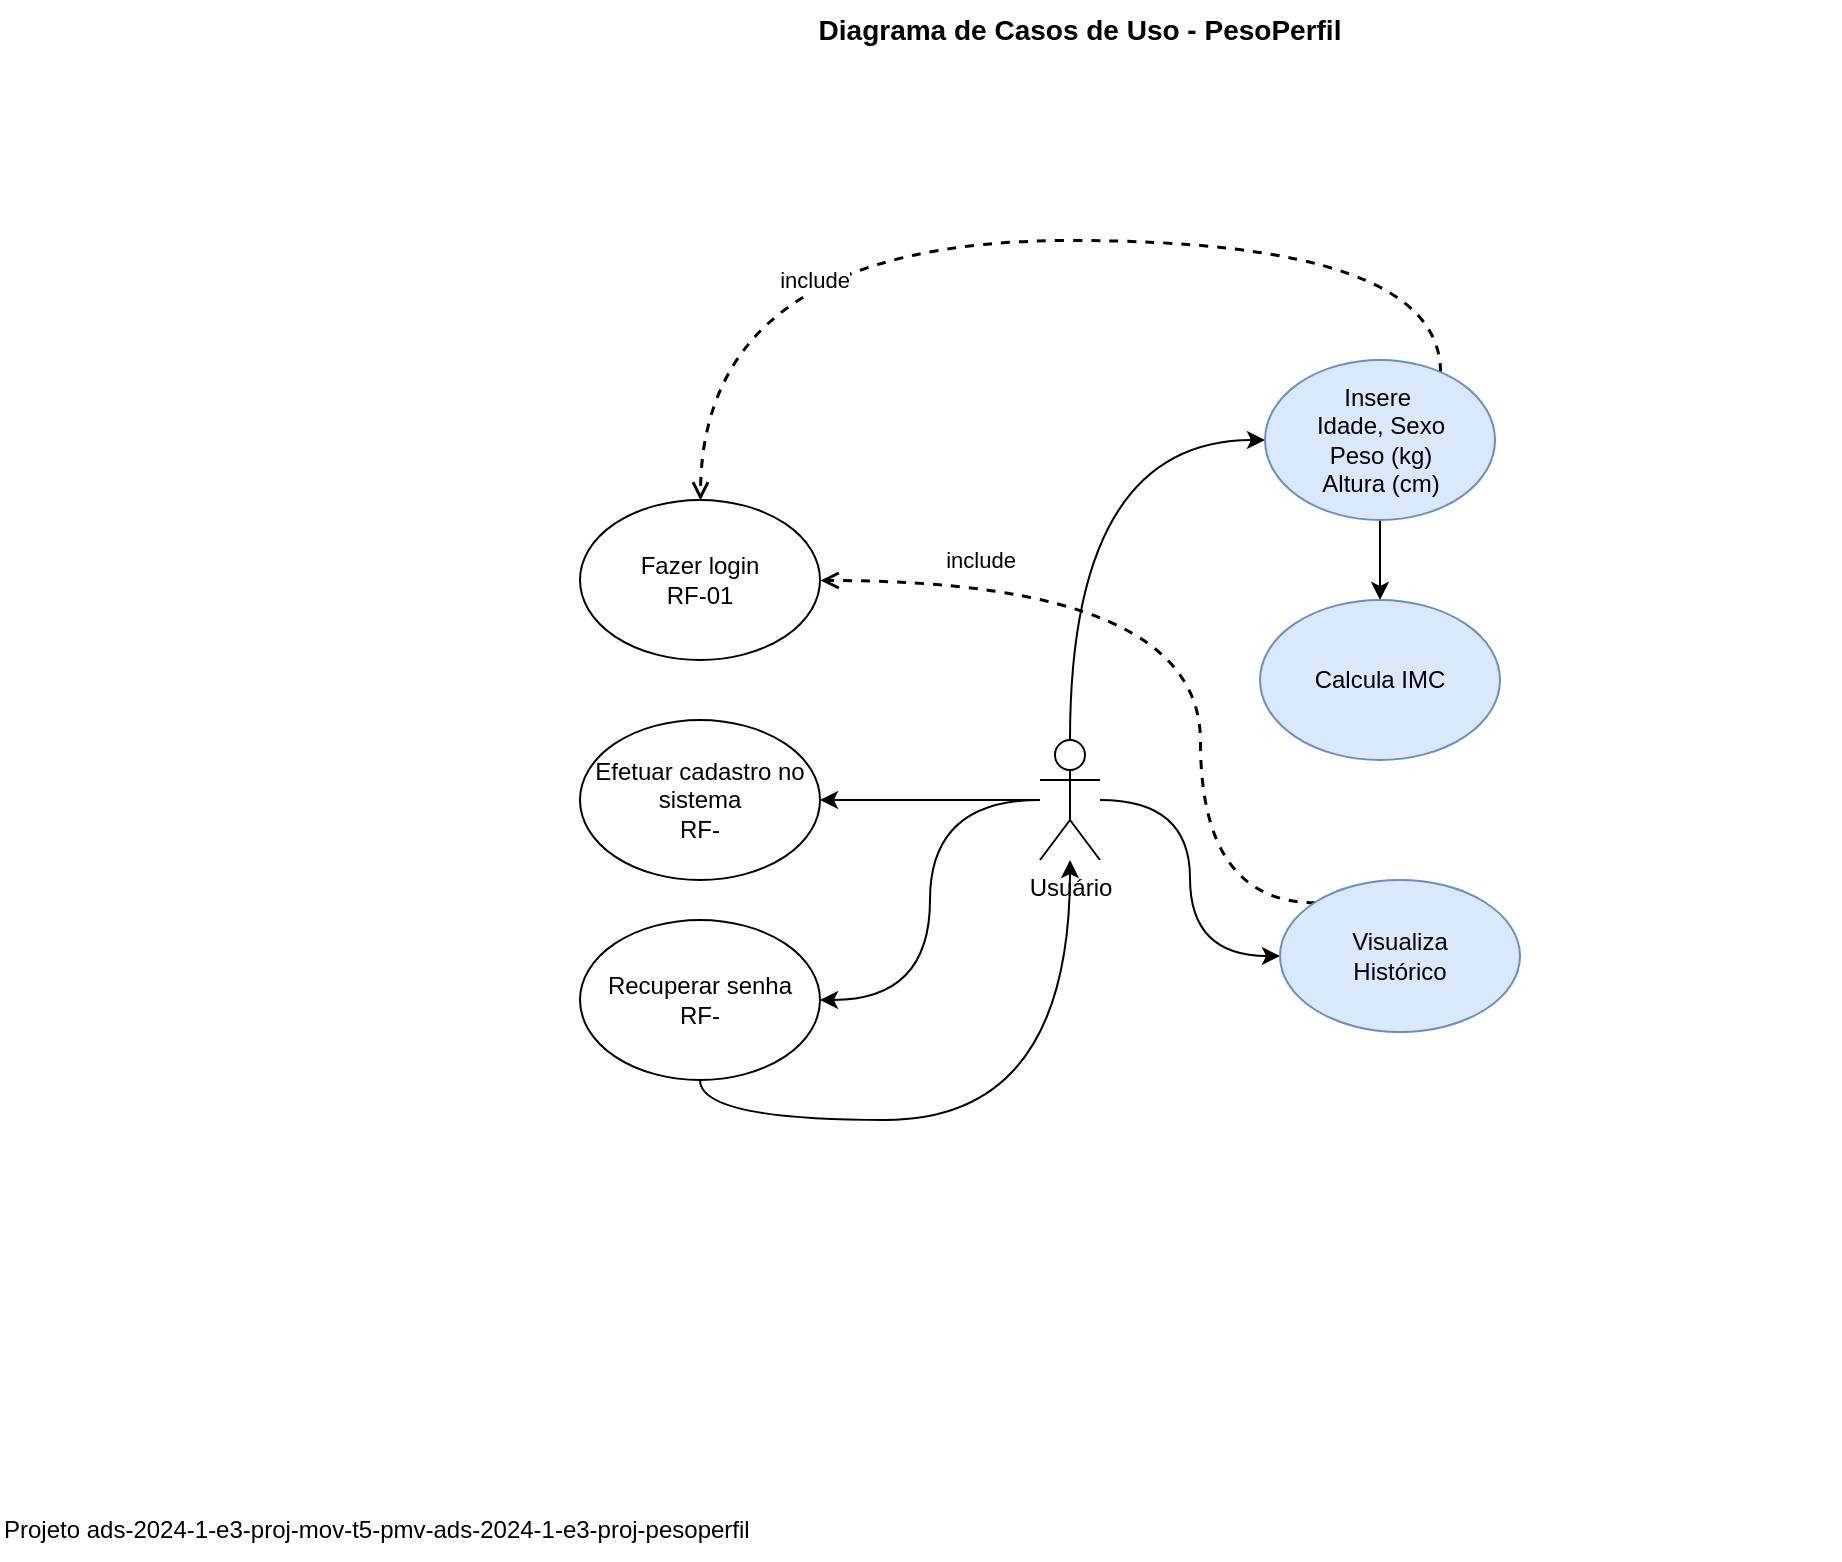 <mxfile version="24.1.0" type="device">
  <diagram name="Página-1" id="3rUxHpD9KrbsNHCOs4sh">
    <mxGraphModel dx="1314" dy="881" grid="1" gridSize="10" guides="1" tooltips="1" connect="1" arrows="1" fold="1" page="1" pageScale="1" pageWidth="1169" pageHeight="827" math="0" shadow="0">
      <root>
        <mxCell id="0" />
        <mxCell id="1" parent="0" />
        <mxCell id="EXhi-FRhneq4_aZSnBMV-18" style="edgeStyle=orthogonalEdgeStyle;rounded=0;orthogonalLoop=1;jettySize=auto;html=1;entryX=0;entryY=0.5;entryDx=0;entryDy=0;curved=1;exitX=0.5;exitY=0;exitDx=0;exitDy=0;exitPerimeter=0;" parent="1" source="EXhi-FRhneq4_aZSnBMV-1" target="EXhi-FRhneq4_aZSnBMV-14" edge="1">
          <mxGeometry relative="1" as="geometry" />
        </mxCell>
        <mxCell id="EXhi-FRhneq4_aZSnBMV-23" style="edgeStyle=orthogonalEdgeStyle;rounded=0;orthogonalLoop=1;jettySize=auto;html=1;entryX=0;entryY=0.5;entryDx=0;entryDy=0;curved=1;" parent="1" source="EXhi-FRhneq4_aZSnBMV-1" target="EXhi-FRhneq4_aZSnBMV-19" edge="1">
          <mxGeometry relative="1" as="geometry" />
        </mxCell>
        <mxCell id="EXhi-FRhneq4_aZSnBMV-25" style="edgeStyle=orthogonalEdgeStyle;rounded=0;orthogonalLoop=1;jettySize=auto;html=1;entryX=1;entryY=0.5;entryDx=0;entryDy=0;curved=1;" parent="1" source="EXhi-FRhneq4_aZSnBMV-1" target="EXhi-FRhneq4_aZSnBMV-24" edge="1">
          <mxGeometry relative="1" as="geometry" />
        </mxCell>
        <mxCell id="EXhi-FRhneq4_aZSnBMV-28" style="edgeStyle=orthogonalEdgeStyle;rounded=0;orthogonalLoop=1;jettySize=auto;html=1;entryX=1;entryY=0.5;entryDx=0;entryDy=0;curved=1;" parent="1" source="EXhi-FRhneq4_aZSnBMV-1" target="EXhi-FRhneq4_aZSnBMV-27" edge="1">
          <mxGeometry relative="1" as="geometry" />
        </mxCell>
        <mxCell id="GPaVMvLkBHJvis2f0Cm_-1" style="edgeStyle=orthogonalEdgeStyle;rounded=0;orthogonalLoop=1;jettySize=auto;html=1;entryX=0.5;entryY=0;entryDx=0;entryDy=0;curved=1;exitX=0.5;exitY=1;exitDx=0;exitDy=0;" parent="1" source="EXhi-FRhneq4_aZSnBMV-14" target="EXhi-FRhneq4_aZSnBMV-3" edge="1">
          <mxGeometry relative="1" as="geometry" />
        </mxCell>
        <mxCell id="EXhi-FRhneq4_aZSnBMV-1" value="Usuário" style="shape=umlActor;verticalLabelPosition=bottom;verticalAlign=top;html=1;outlineConnect=0;" parent="1" vertex="1">
          <mxGeometry x="560" y="380" width="30" height="60" as="geometry" />
        </mxCell>
        <mxCell id="EXhi-FRhneq4_aZSnBMV-31" style="edgeStyle=orthogonalEdgeStyle;rounded=0;orthogonalLoop=1;jettySize=auto;html=1;entryX=1;entryY=0.5;entryDx=0;entryDy=0;dashed=1;strokeWidth=1.5;endArrow=open;endFill=0;curved=1;exitX=0;exitY=0;exitDx=0;exitDy=0;" parent="1" source="EXhi-FRhneq4_aZSnBMV-19" target="EXhi-FRhneq4_aZSnBMV-29" edge="1">
          <mxGeometry relative="1" as="geometry">
            <Array as="points">
              <mxPoint x="640" y="461" />
              <mxPoint x="640" y="300" />
            </Array>
          </mxGeometry>
        </mxCell>
        <mxCell id="GPaVMvLkBHJvis2f0Cm_-2" value="include" style="edgeLabel;html=1;align=center;verticalAlign=middle;resizable=0;points=[];" parent="EXhi-FRhneq4_aZSnBMV-31" vertex="1" connectable="0">
          <mxGeometry x="-0.143" y="-5" relative="1" as="geometry">
            <mxPoint x="-115" y="-54" as="offset" />
          </mxGeometry>
        </mxCell>
        <mxCell id="EXhi-FRhneq4_aZSnBMV-3" value="Calcula IMC" style="ellipse;whiteSpace=wrap;html=1;fillColor=#dae8fc;strokeColor=#6c8ebf;" parent="1" vertex="1">
          <mxGeometry x="670" y="310" width="120" height="80" as="geometry" />
        </mxCell>
        <mxCell id="EXhi-FRhneq4_aZSnBMV-30" style="edgeStyle=orthogonalEdgeStyle;rounded=0;orthogonalLoop=1;jettySize=auto;html=1;entryX=0.5;entryY=0;entryDx=0;entryDy=0;dashed=1;strokeWidth=1.5;endArrow=open;endFill=0;curved=1;" parent="1" source="EXhi-FRhneq4_aZSnBMV-14" target="EXhi-FRhneq4_aZSnBMV-29" edge="1">
          <mxGeometry relative="1" as="geometry">
            <Array as="points">
              <mxPoint x="760" y="130" />
              <mxPoint x="390" y="130" />
            </Array>
          </mxGeometry>
        </mxCell>
        <mxCell id="EXhi-FRhneq4_aZSnBMV-37" value="include" style="edgeLabel;html=1;align=center;verticalAlign=middle;resizable=0;points=[];" parent="EXhi-FRhneq4_aZSnBMV-30" vertex="1" connectable="0">
          <mxGeometry x="0.253" y="-32" relative="1" as="geometry">
            <mxPoint x="-25" y="52" as="offset" />
          </mxGeometry>
        </mxCell>
        <mxCell id="EXhi-FRhneq4_aZSnBMV-14" value="Insere&amp;nbsp;&lt;br&gt;Idade, Sexo&lt;br&gt;Peso (kg)&lt;br&gt;&lt;div&gt;Altura (cm)&lt;br&gt;&lt;/div&gt;" style="ellipse;whiteSpace=wrap;html=1;fillColor=#dae8fc;strokeColor=#6c8ebf;" parent="1" vertex="1">
          <mxGeometry x="672.5" y="190" width="115" height="80" as="geometry" />
        </mxCell>
        <mxCell id="EXhi-FRhneq4_aZSnBMV-19" value="Visualiza&lt;div&gt;Histórico&lt;/div&gt;" style="ellipse;whiteSpace=wrap;html=1;fillColor=#dae8fc;strokeColor=#6c8ebf;" parent="1" vertex="1">
          <mxGeometry x="680" y="450" width="120" height="76" as="geometry" />
        </mxCell>
        <mxCell id="EXhi-FRhneq4_aZSnBMV-26" style="edgeStyle=orthogonalEdgeStyle;rounded=0;orthogonalLoop=1;jettySize=auto;html=1;exitX=0.5;exitY=1;exitDx=0;exitDy=0;curved=1;" parent="1" source="EXhi-FRhneq4_aZSnBMV-24" target="EXhi-FRhneq4_aZSnBMV-1" edge="1">
          <mxGeometry relative="1" as="geometry">
            <mxPoint x="560" y="410" as="targetPoint" />
          </mxGeometry>
        </mxCell>
        <mxCell id="EXhi-FRhneq4_aZSnBMV-24" value="Recuperar senha&lt;br&gt;RF-" style="ellipse;whiteSpace=wrap;html=1;" parent="1" vertex="1">
          <mxGeometry x="330" y="470" width="120" height="80" as="geometry" />
        </mxCell>
        <mxCell id="EXhi-FRhneq4_aZSnBMV-27" value="Efetuar cadastro no sistema&lt;br&gt;RF-" style="ellipse;whiteSpace=wrap;html=1;" parent="1" vertex="1">
          <mxGeometry x="330" y="370" width="120" height="80" as="geometry" />
        </mxCell>
        <mxCell id="EXhi-FRhneq4_aZSnBMV-29" value="Fazer login&lt;br&gt;RF-01" style="ellipse;whiteSpace=wrap;html=1;" parent="1" vertex="1">
          <mxGeometry x="330" y="260" width="120" height="80" as="geometry" />
        </mxCell>
        <mxCell id="EXhi-FRhneq4_aZSnBMV-49" value="Diagrama de Casos de Uso - PesoPerfil" style="text;html=1;strokeColor=none;fillColor=none;align=center;verticalAlign=middle;whiteSpace=wrap;rounded=0;fontSize=14;fontStyle=1" parent="1" vertex="1">
          <mxGeometry x="200" y="10" width="760" height="30" as="geometry" />
        </mxCell>
        <mxCell id="Fr10c8l3AKSXl-JJSZKO-1" value="Projeto ads-2024-1-e3-proj-mov-t5-pmv-ads-2024-1-e3-proj-pesoperfil" style="text;html=1;strokeColor=none;fillColor=none;align=left;verticalAlign=middle;whiteSpace=wrap;rounded=0;" vertex="1" parent="1">
          <mxGeometry x="40" y="760" width="760" height="30" as="geometry" />
        </mxCell>
      </root>
    </mxGraphModel>
  </diagram>
</mxfile>
